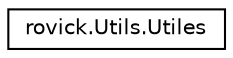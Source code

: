 digraph "Representación gráfica de la clase"
{
  edge [fontname="Helvetica",fontsize="10",labelfontname="Helvetica",labelfontsize="10"];
  node [fontname="Helvetica",fontsize="10",shape=record];
  rankdir="LR";
  Node0 [label="rovick.Utils.Utiles",height=0.2,width=0.4,color="black", fillcolor="white", style="filled",URL="$classrovick_1_1_utils_1_1_utiles.html"];
}
